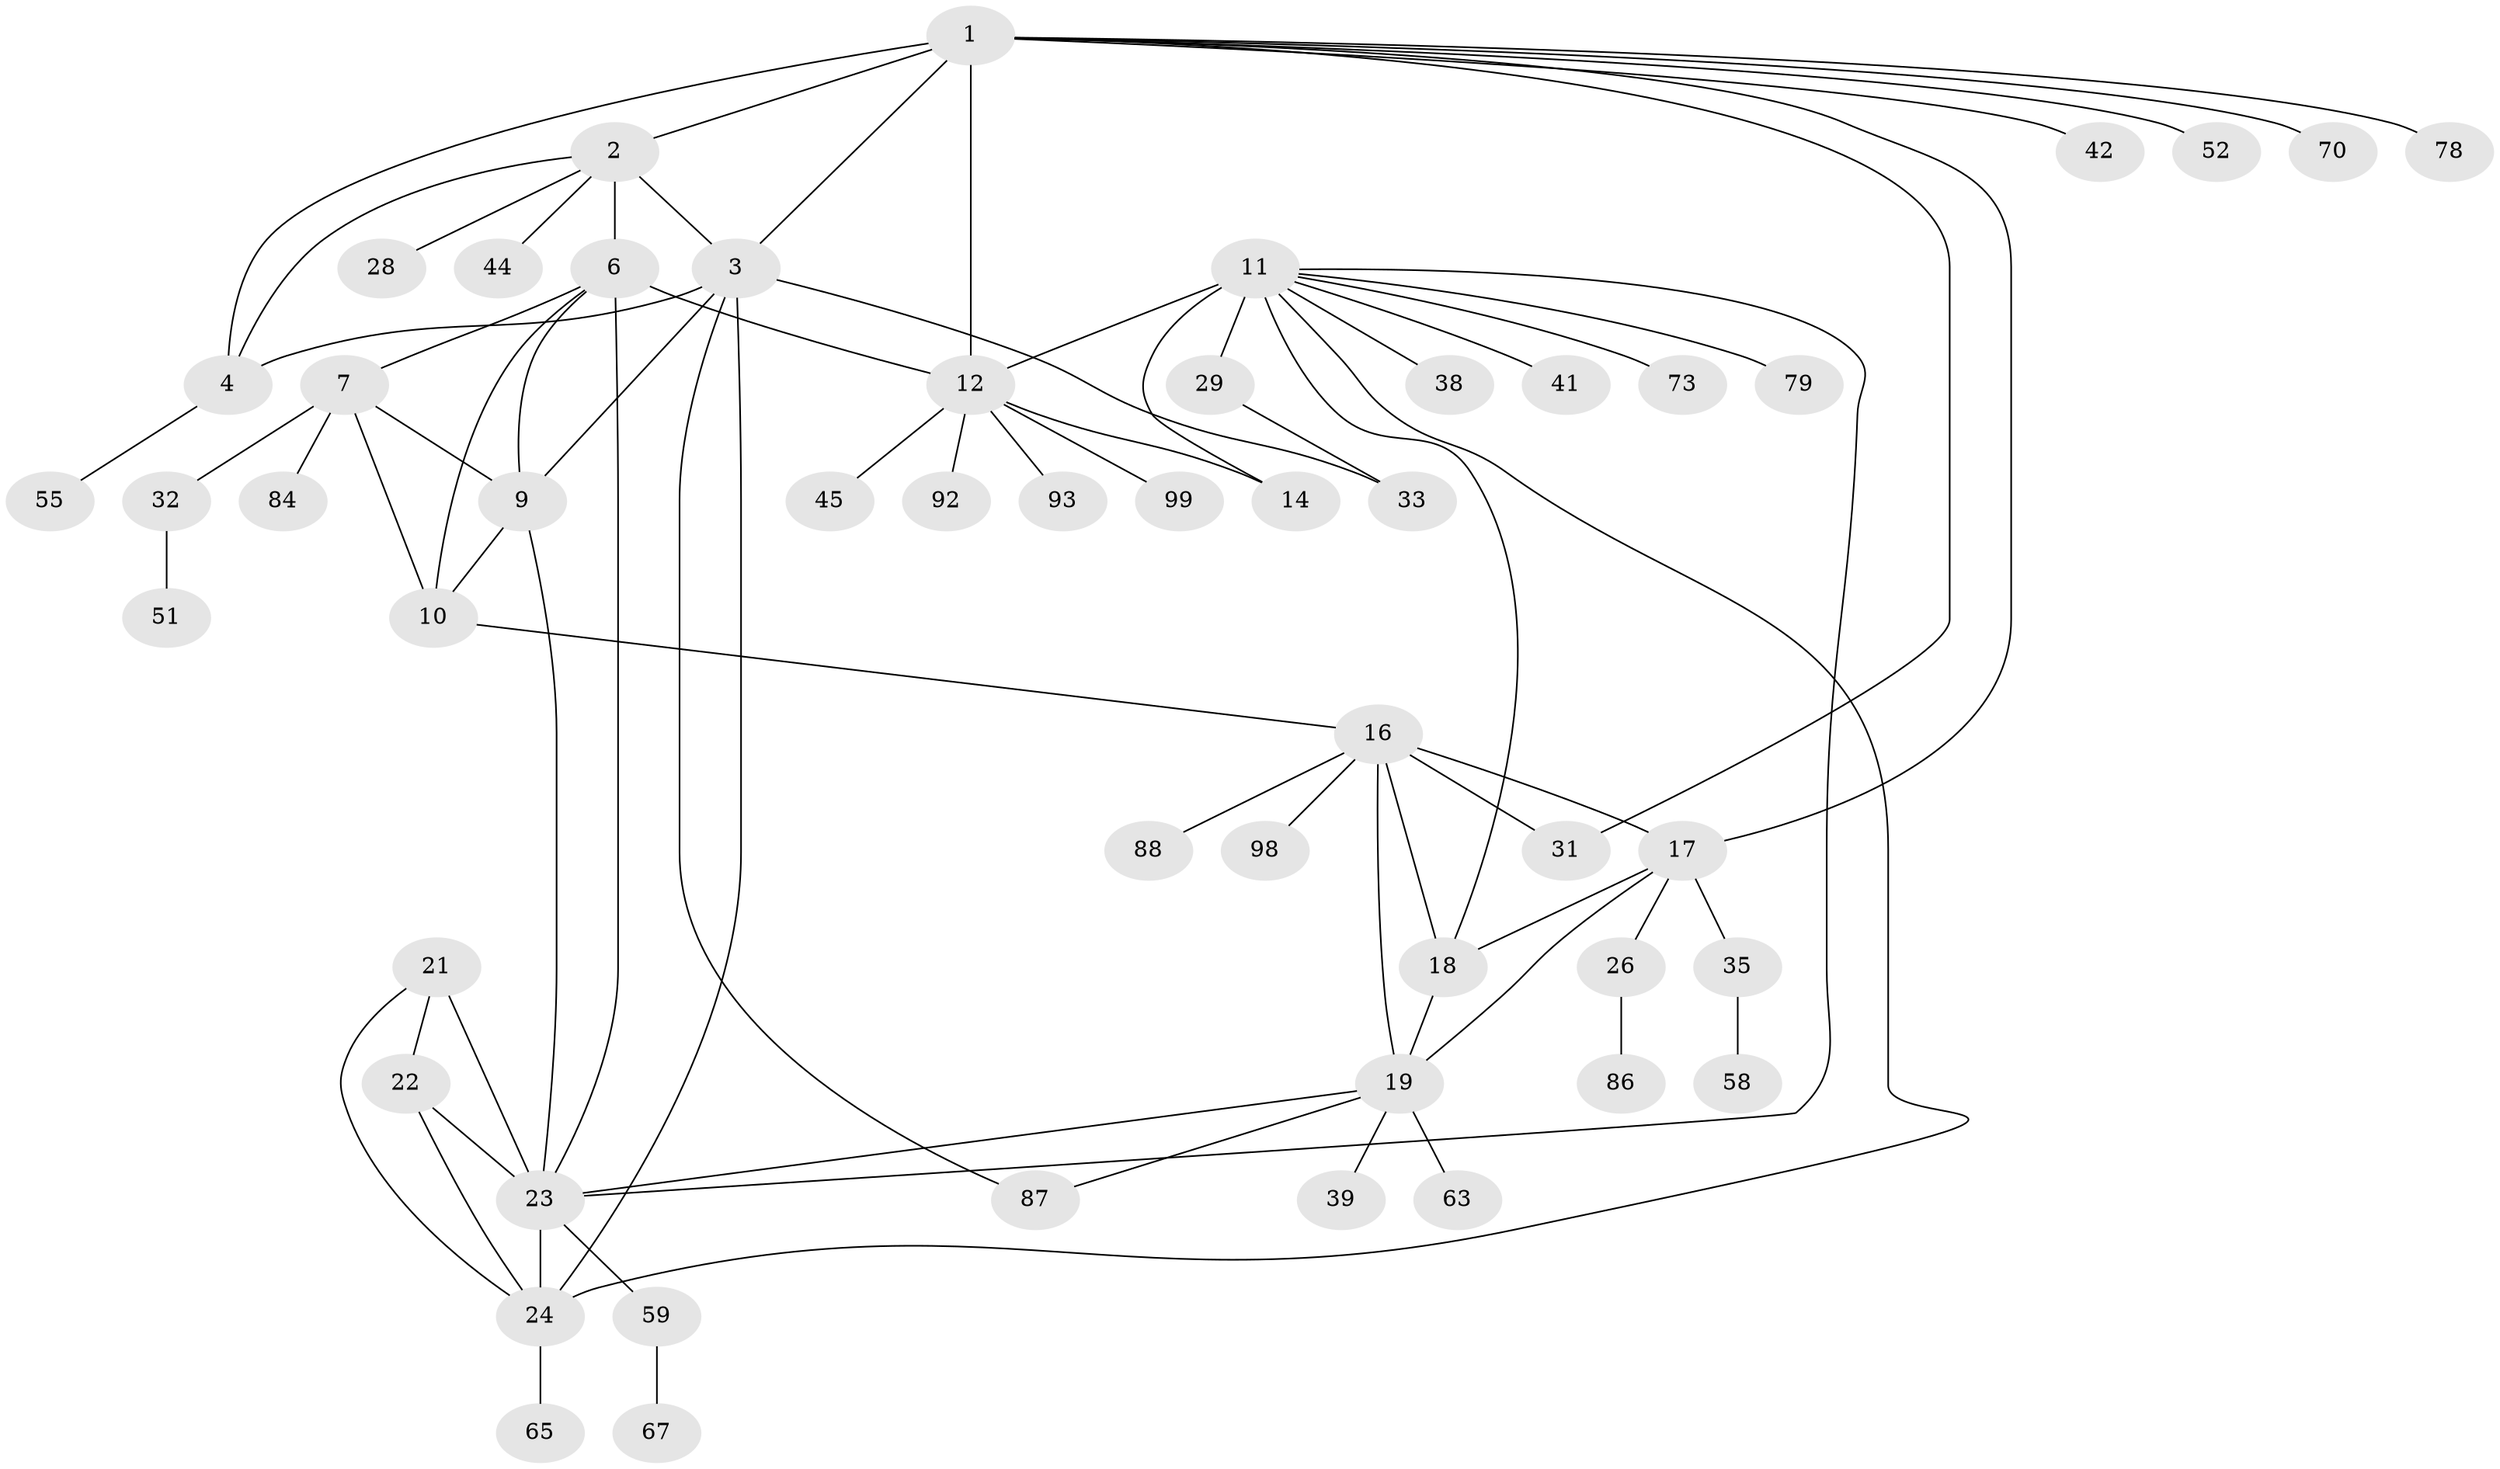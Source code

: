// original degree distribution, {7: 0.0761904761904762, 8: 0.0761904761904762, 5: 0.009523809523809525, 11: 0.009523809523809525, 6: 0.01904761904761905, 13: 0.009523809523809525, 4: 0.0380952380952381, 9: 0.009523809523809525, 2: 0.2, 1: 0.49523809523809526, 3: 0.05714285714285714}
// Generated by graph-tools (version 1.1) at 2025/15/03/09/25 04:15:49]
// undirected, 52 vertices, 76 edges
graph export_dot {
graph [start="1"]
  node [color=gray90,style=filled];
  1 [super="+5"];
  2;
  3;
  4;
  6 [super="+64+54"];
  7 [super="+43+8"];
  9 [super="+34"];
  10 [super="+77+83"];
  11 [super="+69+13"];
  12 [super="+56"];
  14;
  16;
  17 [super="+20+36+101+81+46"];
  18 [super="+40"];
  19;
  21;
  22;
  23 [super="+25+37+89"];
  24;
  26;
  28;
  29 [super="+66"];
  31;
  32 [super="+49"];
  33;
  35;
  38 [super="+105+47"];
  39;
  41;
  42 [super="+50"];
  44 [super="+80"];
  45;
  51;
  52;
  55;
  58;
  59 [super="+61"];
  63;
  65;
  67 [super="+74"];
  70;
  73 [super="+104"];
  78 [super="+95"];
  79;
  84;
  86;
  87;
  88;
  92;
  93;
  98;
  99;
  1 -- 2 [weight=2];
  1 -- 3 [weight=2];
  1 -- 4 [weight=2];
  1 -- 31;
  1 -- 42;
  1 -- 78;
  1 -- 70;
  1 -- 12 [weight=2];
  1 -- 17;
  1 -- 52;
  2 -- 3;
  2 -- 4;
  2 -- 28;
  2 -- 44;
  2 -- 6;
  3 -- 4;
  3 -- 9;
  3 -- 24;
  3 -- 33;
  3 -- 87;
  4 -- 55;
  6 -- 7 [weight=2];
  6 -- 9 [weight=2];
  6 -- 10;
  6 -- 12 [weight=2];
  6 -- 23;
  7 -- 9 [weight=2];
  7 -- 10 [weight=2];
  7 -- 32;
  7 -- 84;
  9 -- 10;
  9 -- 23;
  10 -- 16;
  11 -- 12 [weight=3];
  11 -- 14 [weight=3];
  11 -- 18;
  11 -- 38;
  11 -- 41;
  11 -- 73;
  11 -- 79;
  11 -- 23;
  11 -- 24;
  11 -- 29;
  12 -- 14;
  12 -- 45;
  12 -- 92;
  12 -- 93;
  12 -- 99;
  16 -- 17 [weight=2];
  16 -- 18;
  16 -- 19;
  16 -- 31;
  16 -- 88;
  16 -- 98;
  17 -- 18 [weight=2];
  17 -- 19 [weight=2];
  17 -- 35;
  17 -- 26;
  18 -- 19;
  19 -- 23;
  19 -- 39;
  19 -- 63;
  19 -- 87;
  21 -- 22;
  21 -- 23 [weight=2];
  21 -- 24;
  22 -- 23 [weight=2];
  22 -- 24;
  23 -- 24 [weight=2];
  23 -- 59;
  24 -- 65;
  26 -- 86;
  29 -- 33;
  32 -- 51;
  35 -- 58;
  59 -- 67;
}
